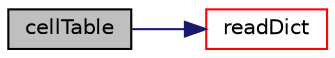digraph "cellTable"
{
  bgcolor="transparent";
  edge [fontname="Helvetica",fontsize="10",labelfontname="Helvetica",labelfontsize="10"];
  node [fontname="Helvetica",fontsize="10",shape=record];
  rankdir="LR";
  Node1 [label="cellTable",height=0.2,width=0.4,color="black", fillcolor="grey75", style="filled", fontcolor="black"];
  Node1 -> Node2 [color="midnightblue",fontsize="10",style="solid",fontname="Helvetica"];
  Node2 [label="readDict",height=0.2,width=0.4,color="red",URL="$a00238.html#a57e56444a03a71b0673d869fbbf5bcc7",tooltip="Read constant/cellTable. "];
}
